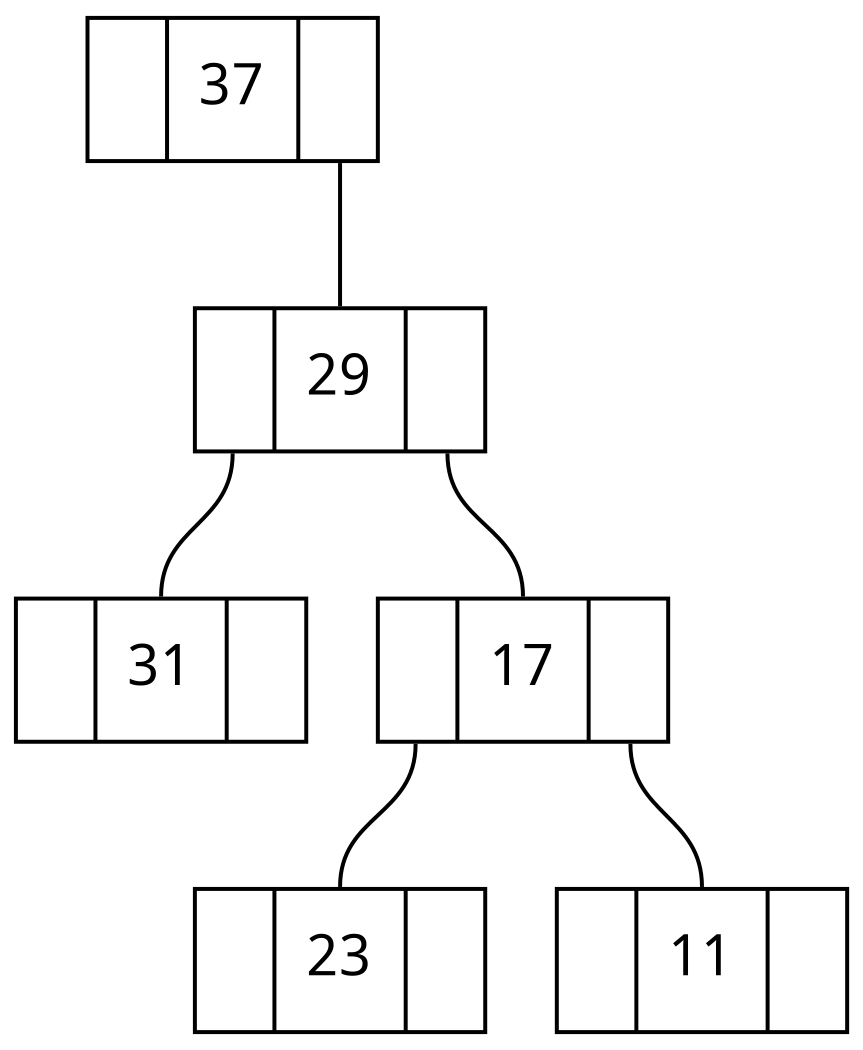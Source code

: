 strict graph G {
    graph [fontname = "Handlee", size="7!"];
    node [fontname = "Handlee", shape = record];
    edge [fontname = "Handlee"];
	n37[label = "<l> | <m> 37	| <r>"];
	n31[label = "<l> | <m> 31	| <r>"];
	n29[label = "<l> | <m> 29	| <r>"];
	n23[label = "<l> | <m> 23	| <r>"];
	n17[label = "<l> | <m> 17	| <r>"];
	n11[label = "<l> | <m> 11	| <r>"];
	n37:r -- n29:m;
	n29:l -- n31:m;
	n29:r -- n17:m;
	n17:l -- n23:m;
	n17:r -- n11:m;
}
